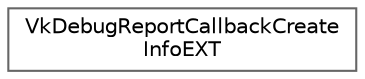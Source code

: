 digraph "类继承关系图"
{
 // LATEX_PDF_SIZE
  bgcolor="transparent";
  edge [fontname=Helvetica,fontsize=10,labelfontname=Helvetica,labelfontsize=10];
  node [fontname=Helvetica,fontsize=10,shape=box,height=0.2,width=0.4];
  rankdir="LR";
  Node0 [id="Node000000",label="VkDebugReportCallbackCreate\lInfoEXT",height=0.2,width=0.4,color="grey40", fillcolor="white", style="filled",URL="$struct_vk_debug_report_callback_create_info_e_x_t.html",tooltip=" "];
}
